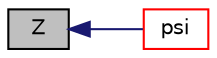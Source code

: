 digraph "Z"
{
  bgcolor="transparent";
  edge [fontname="Helvetica",fontsize="10",labelfontname="Helvetica",labelfontsize="10"];
  node [fontname="Helvetica",fontsize="10",shape=record];
  rankdir="LR";
  Node1 [label="Z",height=0.2,width=0.4,color="black", fillcolor="grey75", style="filled", fontcolor="black"];
  Node1 -> Node2 [dir="back",color="midnightblue",fontsize="10",style="solid",fontname="Helvetica"];
  Node2 [label="psi",height=0.2,width=0.4,color="red",URL="$a00159.html#a4c595c293213389fa75fac8fea39f547",tooltip="Return compressibility rho/p [s^2/m^2]. "];
}
